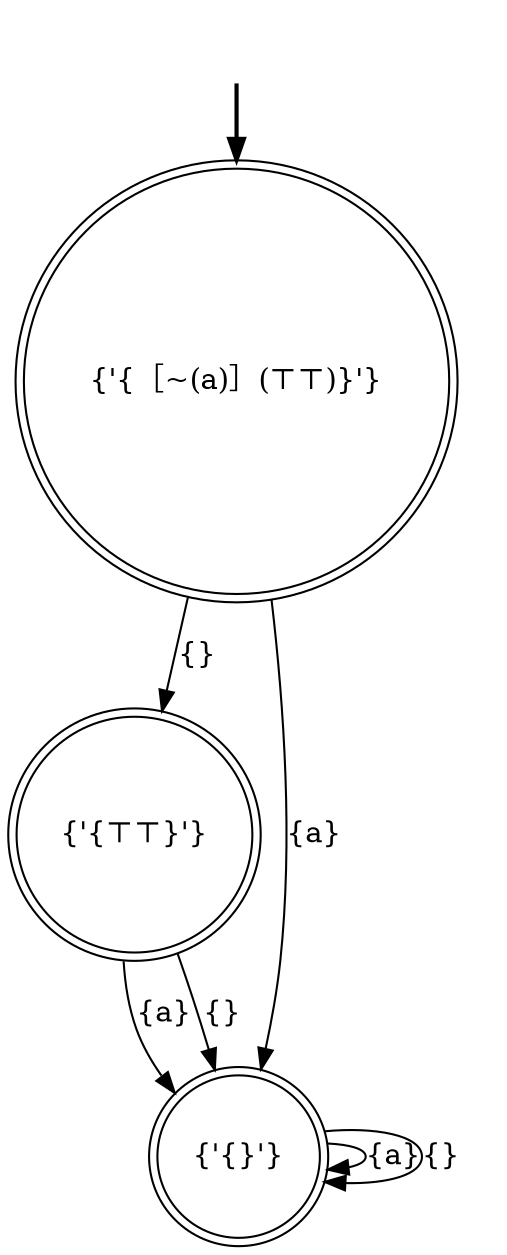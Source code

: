 digraph {
	fake [style=invisible]
	"{'{［~(a)］(⊤⊤)}'}" [root=true shape=doublecircle]
	"{'{⊤⊤}'}" [shape=doublecircle]
	"{'{}'}" [shape=doublecircle]
	fake -> "{'{［~(a)］(⊤⊤)}'}" [style=bold]
	"{'{}'}" -> "{'{}'}" [label="{a}"]
	"{'{}'}" -> "{'{}'}" [label="{}"]
	"{'{⊤⊤}'}" -> "{'{}'}" [label="{a}"]
	"{'{［~(a)］(⊤⊤)}'}" -> "{'{⊤⊤}'}" [label="{}"]
	"{'{⊤⊤}'}" -> "{'{}'}" [label="{}"]
	"{'{［~(a)］(⊤⊤)}'}" -> "{'{}'}" [label="{a}"]
}
